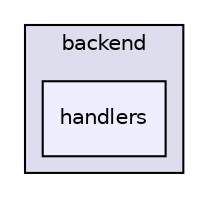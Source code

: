 digraph "modules/dreamview/backend/handlers" {
  compound=true
  node [ fontsize="10", fontname="Helvetica"];
  edge [ labelfontsize="10", labelfontname="Helvetica"];
  subgraph clusterdir_96faa03b0ce06f0a057f0d165ef27364 {
    graph [ bgcolor="#ddddee", pencolor="black", label="backend" fontname="Helvetica", fontsize="10", URL="dir_96faa03b0ce06f0a057f0d165ef27364.html"]
  dir_c3b51ce728d8ef1c8951c686d6b66ffd [shape=box, label="handlers", style="filled", fillcolor="#eeeeff", pencolor="black", URL="dir_c3b51ce728d8ef1c8951c686d6b66ffd.html"];
  }
}
